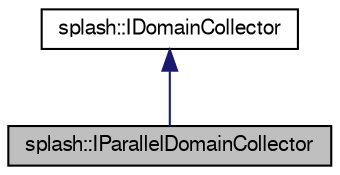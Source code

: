 digraph "splash::IParallelDomainCollector"
{
  edge [fontname="FreeSans",fontsize="10",labelfontname="FreeSans",labelfontsize="10"];
  node [fontname="FreeSans",fontsize="10",shape=record];
  Node1 [label="splash::IParallelDomainCollector",height=0.2,width=0.4,color="black", fillcolor="grey75", style="filled" fontcolor="black"];
  Node2 -> Node1 [dir="back",color="midnightblue",fontsize="10",style="solid",fontname="FreeSans"];
  Node2 [label="splash::IDomainCollector",height=0.2,width=0.4,color="black", fillcolor="white", style="filled",URL="$classsplash_1_1_i_domain_collector.html"];
}
